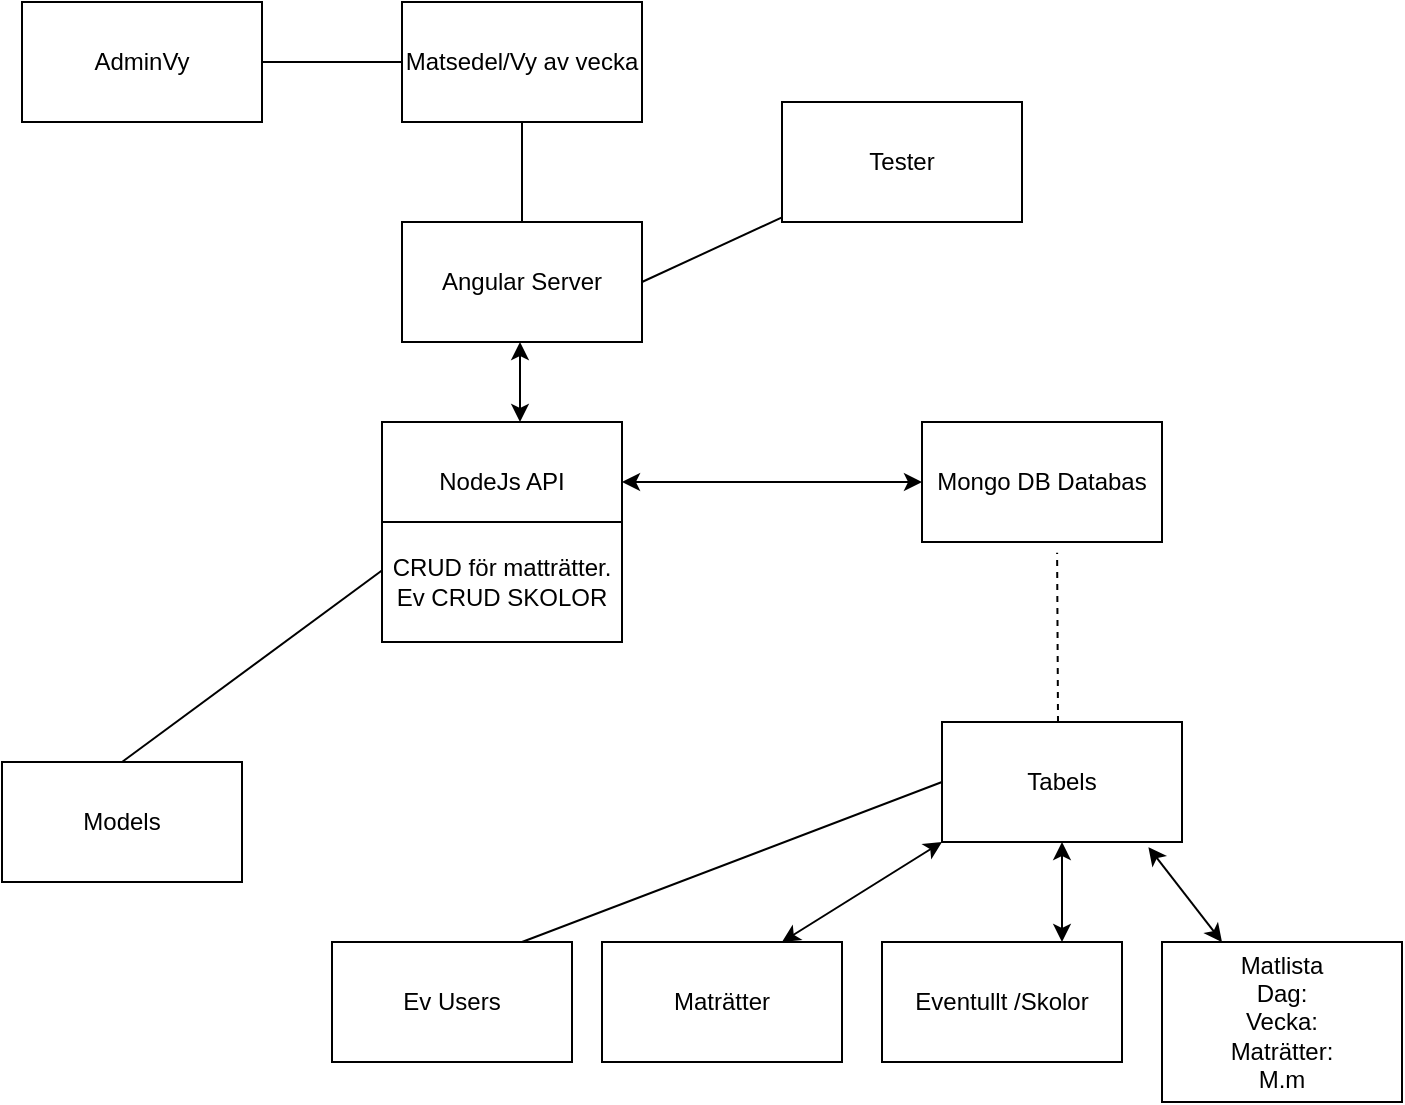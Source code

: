 <mxfile version="14.6.3" type="github">
  <diagram id="MVUlnQeXmcuz4j2Cr5KX" name="Page-1">
    <mxGraphModel dx="1038" dy="580" grid="1" gridSize="10" guides="1" tooltips="1" connect="1" arrows="1" fold="1" page="1" pageScale="1" pageWidth="850" pageHeight="1100" math="0" shadow="0">
      <root>
        <mxCell id="0" />
        <mxCell id="1" parent="0" />
        <mxCell id="-2Tx383DJdwz6TQ0lGd3-1" value="NodeJs API" style="rounded=0;whiteSpace=wrap;html=1;" parent="1" vertex="1">
          <mxGeometry x="330" y="420" width="120" height="60" as="geometry" />
        </mxCell>
        <mxCell id="5_QcMNheVLqkgE0D4I69-1" value="Angular Server" style="rounded=0;whiteSpace=wrap;html=1;" vertex="1" parent="1">
          <mxGeometry x="340" y="320" width="120" height="60" as="geometry" />
        </mxCell>
        <mxCell id="5_QcMNheVLqkgE0D4I69-2" value="" style="endArrow=classic;startArrow=classic;html=1;" edge="1" parent="1">
          <mxGeometry width="50" height="50" relative="1" as="geometry">
            <mxPoint x="399" y="420" as="sourcePoint" />
            <mxPoint x="399" y="380" as="targetPoint" />
          </mxGeometry>
        </mxCell>
        <mxCell id="5_QcMNheVLqkgE0D4I69-3" value="" style="endArrow=classic;startArrow=classic;html=1;exitX=1;exitY=0.5;exitDx=0;exitDy=0;" edge="1" parent="1" source="-2Tx383DJdwz6TQ0lGd3-1" target="5_QcMNheVLqkgE0D4I69-4">
          <mxGeometry width="50" height="50" relative="1" as="geometry">
            <mxPoint x="400" y="320" as="sourcePoint" />
            <mxPoint x="630" y="450" as="targetPoint" />
            <Array as="points">
              <mxPoint x="540" y="450" />
            </Array>
          </mxGeometry>
        </mxCell>
        <mxCell id="5_QcMNheVLqkgE0D4I69-4" value="Mongo DB Databas" style="rounded=0;whiteSpace=wrap;html=1;" vertex="1" parent="1">
          <mxGeometry x="600" y="420" width="120" height="60" as="geometry" />
        </mxCell>
        <mxCell id="5_QcMNheVLqkgE0D4I69-5" value="" style="endArrow=none;html=1;" edge="1" parent="1" target="-2Tx383DJdwz6TQ0lGd3-1">
          <mxGeometry width="50" height="50" relative="1" as="geometry">
            <mxPoint x="200" y="590" as="sourcePoint" />
            <mxPoint x="450" y="440" as="targetPoint" />
          </mxGeometry>
        </mxCell>
        <mxCell id="5_QcMNheVLqkgE0D4I69-6" value="Models" style="rounded=0;whiteSpace=wrap;html=1;" vertex="1" parent="1">
          <mxGeometry x="140" y="590" width="120" height="60" as="geometry" />
        </mxCell>
        <mxCell id="5_QcMNheVLqkgE0D4I69-7" value="" style="endArrow=none;dashed=1;html=1;entryX=0.563;entryY=1.09;entryDx=0;entryDy=0;entryPerimeter=0;" edge="1" parent="1" target="5_QcMNheVLqkgE0D4I69-4">
          <mxGeometry width="50" height="50" relative="1" as="geometry">
            <mxPoint x="668" y="570" as="sourcePoint" />
            <mxPoint x="450" y="440" as="targetPoint" />
          </mxGeometry>
        </mxCell>
        <mxCell id="5_QcMNheVLqkgE0D4I69-8" value="Tabels" style="rounded=0;whiteSpace=wrap;html=1;" vertex="1" parent="1">
          <mxGeometry x="610" y="570" width="120" height="60" as="geometry" />
        </mxCell>
        <mxCell id="5_QcMNheVLqkgE0D4I69-9" value="" style="endArrow=none;html=1;exitX=0.5;exitY=0;exitDx=0;exitDy=0;" edge="1" parent="1" source="5_QcMNheVLqkgE0D4I69-1" target="5_QcMNheVLqkgE0D4I69-10">
          <mxGeometry width="50" height="50" relative="1" as="geometry">
            <mxPoint x="460" y="300" as="sourcePoint" />
            <mxPoint x="480" y="270" as="targetPoint" />
            <Array as="points" />
          </mxGeometry>
        </mxCell>
        <mxCell id="5_QcMNheVLqkgE0D4I69-10" value="Matsedel/Vy av vecka" style="rounded=0;whiteSpace=wrap;html=1;" vertex="1" parent="1">
          <mxGeometry x="340" y="210" width="120" height="60" as="geometry" />
        </mxCell>
        <mxCell id="5_QcMNheVLqkgE0D4I69-11" value="" style="endArrow=none;html=1;exitX=0;exitY=0.5;exitDx=0;exitDy=0;" edge="1" parent="1" source="5_QcMNheVLqkgE0D4I69-10" target="5_QcMNheVLqkgE0D4I69-12">
          <mxGeometry width="50" height="50" relative="1" as="geometry">
            <mxPoint x="300" y="234" as="sourcePoint" />
            <mxPoint x="480" y="240" as="targetPoint" />
          </mxGeometry>
        </mxCell>
        <mxCell id="5_QcMNheVLqkgE0D4I69-12" value="AdminVy" style="rounded=0;whiteSpace=wrap;html=1;" vertex="1" parent="1">
          <mxGeometry x="150" y="210" width="120" height="60" as="geometry" />
        </mxCell>
        <mxCell id="5_QcMNheVLqkgE0D4I69-14" value="CRUD för matträtter.&lt;br&gt;Ev CRUD SKOLOR" style="rounded=0;whiteSpace=wrap;html=1;" vertex="1" parent="1">
          <mxGeometry x="330" y="470" width="120" height="60" as="geometry" />
        </mxCell>
        <mxCell id="5_QcMNheVLqkgE0D4I69-15" value="" style="endArrow=classic;startArrow=classic;html=1;entryX=0;entryY=1;entryDx=0;entryDy=0;exitX=0.75;exitY=0;exitDx=0;exitDy=0;" edge="1" parent="1" source="5_QcMNheVLqkgE0D4I69-16" target="5_QcMNheVLqkgE0D4I69-8">
          <mxGeometry width="50" height="50" relative="1" as="geometry">
            <mxPoint x="560" y="680" as="sourcePoint" />
            <mxPoint x="450" y="430" as="targetPoint" />
          </mxGeometry>
        </mxCell>
        <mxCell id="5_QcMNheVLqkgE0D4I69-16" value="Maträtter" style="rounded=0;whiteSpace=wrap;html=1;" vertex="1" parent="1">
          <mxGeometry x="440" y="680" width="120" height="60" as="geometry" />
        </mxCell>
        <mxCell id="5_QcMNheVLqkgE0D4I69-17" value="" style="endArrow=classic;startArrow=classic;html=1;entryX=0.5;entryY=1;entryDx=0;entryDy=0;exitX=0.75;exitY=0;exitDx=0;exitDy=0;" edge="1" parent="1" source="5_QcMNheVLqkgE0D4I69-18" target="5_QcMNheVLqkgE0D4I69-8">
          <mxGeometry width="50" height="50" relative="1" as="geometry">
            <mxPoint x="670" y="680" as="sourcePoint" />
            <mxPoint x="450" y="600" as="targetPoint" />
          </mxGeometry>
        </mxCell>
        <mxCell id="5_QcMNheVLqkgE0D4I69-18" value="Eventullt /Skolor" style="rounded=0;whiteSpace=wrap;html=1;" vertex="1" parent="1">
          <mxGeometry x="580" y="680" width="120" height="60" as="geometry" />
        </mxCell>
        <mxCell id="5_QcMNheVLqkgE0D4I69-21" value="" style="endArrow=classic;startArrow=classic;html=1;entryX=0.86;entryY=1.043;entryDx=0;entryDy=0;entryPerimeter=0;" edge="1" parent="1" target="5_QcMNheVLqkgE0D4I69-8">
          <mxGeometry width="50" height="50" relative="1" as="geometry">
            <mxPoint x="750" y="680" as="sourcePoint" />
            <mxPoint x="450" y="600" as="targetPoint" />
          </mxGeometry>
        </mxCell>
        <mxCell id="5_QcMNheVLqkgE0D4I69-22" value="Matlista&lt;br&gt;Dag:&lt;br&gt;Vecka:&lt;br&gt;Maträtter:&lt;br&gt;M.m" style="rounded=0;whiteSpace=wrap;html=1;" vertex="1" parent="1">
          <mxGeometry x="720" y="680" width="120" height="80" as="geometry" />
        </mxCell>
        <mxCell id="5_QcMNheVLqkgE0D4I69-23" value="" style="endArrow=none;html=1;entryX=0;entryY=0.5;entryDx=0;entryDy=0;" edge="1" parent="1" target="5_QcMNheVLqkgE0D4I69-8">
          <mxGeometry width="50" height="50" relative="1" as="geometry">
            <mxPoint x="400" y="680" as="sourcePoint" />
            <mxPoint x="450" y="570" as="targetPoint" />
          </mxGeometry>
        </mxCell>
        <mxCell id="5_QcMNheVLqkgE0D4I69-24" value="Ev Users" style="rounded=0;whiteSpace=wrap;html=1;" vertex="1" parent="1">
          <mxGeometry x="305" y="680" width="120" height="60" as="geometry" />
        </mxCell>
        <mxCell id="5_QcMNheVLqkgE0D4I69-25" value="" style="endArrow=none;html=1;" edge="1" parent="1" target="5_QcMNheVLqkgE0D4I69-26">
          <mxGeometry width="50" height="50" relative="1" as="geometry">
            <mxPoint x="460" y="350" as="sourcePoint" />
            <mxPoint x="550" y="310" as="targetPoint" />
          </mxGeometry>
        </mxCell>
        <mxCell id="5_QcMNheVLqkgE0D4I69-26" value="Tester" style="rounded=0;whiteSpace=wrap;html=1;" vertex="1" parent="1">
          <mxGeometry x="530" y="260" width="120" height="60" as="geometry" />
        </mxCell>
      </root>
    </mxGraphModel>
  </diagram>
</mxfile>
